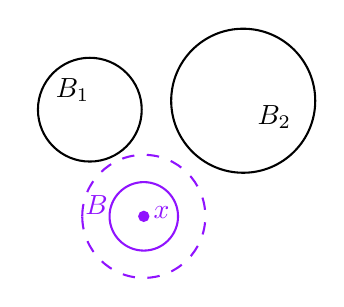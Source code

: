 \tikzset{every picture/.style={line width=0.75pt}} %set default line width to 0.75pt        

\begin{tikzpicture}[x=0.75pt,y=0.75pt,yscale=-1,xscale=1]
%uncomment if require: \path (0,300); %set diagram left start at 0, and has height of 300

%Shape: Circle [id:dp08395379661992064] 
\draw   (40,89) .. controls (40,75.19) and (51.19,64) .. (65,64) .. controls (78.81,64) and (90,75.19) .. (90,89) .. controls (90,102.81) and (78.81,114) .. (65,114) .. controls (51.19,114) and (40,102.81) .. (40,89) -- cycle ;
%Shape: Circle [id:dp003534917885936295] 
\draw   (104.2,84.7) .. controls (104.2,65.54) and (119.74,50) .. (138.9,50) .. controls (158.06,50) and (173.6,65.54) .. (173.6,84.7) .. controls (173.6,103.86) and (158.06,119.4) .. (138.9,119.4) .. controls (119.74,119.4) and (104.2,103.86) .. (104.2,84.7) -- cycle ;
%Flowchart: Connector [id:dp6639375115419266] 
\draw  [color={rgb, 255:red, 144; green, 19; blue, 254 }  ,draw opacity=1 ][fill={rgb, 255:red, 144; green, 19; blue, 254 }  ,fill opacity=1 ] (93.2,140.4) .. controls (93.2,139.18) and (92.22,138.2) .. (91,138.2) .. controls (89.78,138.2) and (88.8,139.18) .. (88.8,140.4) .. controls (88.8,141.62) and (89.78,142.6) .. (91,142.6) .. controls (92.22,142.6) and (93.2,141.62) .. (93.2,140.4) -- cycle ;
%Shape: Circle [id:dp10935286037474001] 
\draw  [color={rgb, 255:red, 144; green, 19; blue, 254 }  ,draw opacity=1 ][dash pattern={on 4.5pt off 4.5pt}] (61.35,140.4) .. controls (61.35,124.02) and (74.62,110.75) .. (91,110.75) .. controls (107.38,110.75) and (120.65,124.02) .. (120.65,140.4) .. controls (120.65,156.78) and (107.38,170.05) .. (91,170.05) .. controls (74.62,170.05) and (61.35,156.78) .. (61.35,140.4) -- cycle ;
%Shape: Circle [id:dp5911363270914514] 
\draw  [color={rgb, 255:red, 144; green, 19; blue, 254 }  ,draw opacity=1 ] (74.5,140.4) .. controls (74.5,131.29) and (81.89,123.9) .. (91,123.9) .. controls (100.11,123.9) and (107.5,131.29) .. (107.5,140.4) .. controls (107.5,149.51) and (100.11,156.9) .. (91,156.9) .. controls (81.89,156.9) and (74.5,149.51) .. (74.5,140.4) -- cycle ;

% Text Node
\draw (94.2,134.2) node [anchor=north west][inner sep=0.75pt]  [color={rgb, 255:red, 144; green, 19; blue, 254 }  ,opacity=1 ] [align=left] {$\displaystyle x$};
% Text Node
\draw (61.4,129) node [anchor=north west][inner sep=0.75pt]  [color={rgb, 255:red, 144; green, 19; blue, 254 }  ,opacity=1 ] [align=left] {$\displaystyle B$};
% Text Node
\draw (47.2,72.6) node [anchor=north west][inner sep=0.75pt]   [align=left] {$\displaystyle B_{1}$};
% Text Node
\draw (144.4,85.4) node [anchor=north west][inner sep=0.75pt]   [align=left] {$\displaystyle B_{2}$};


\end{tikzpicture}
